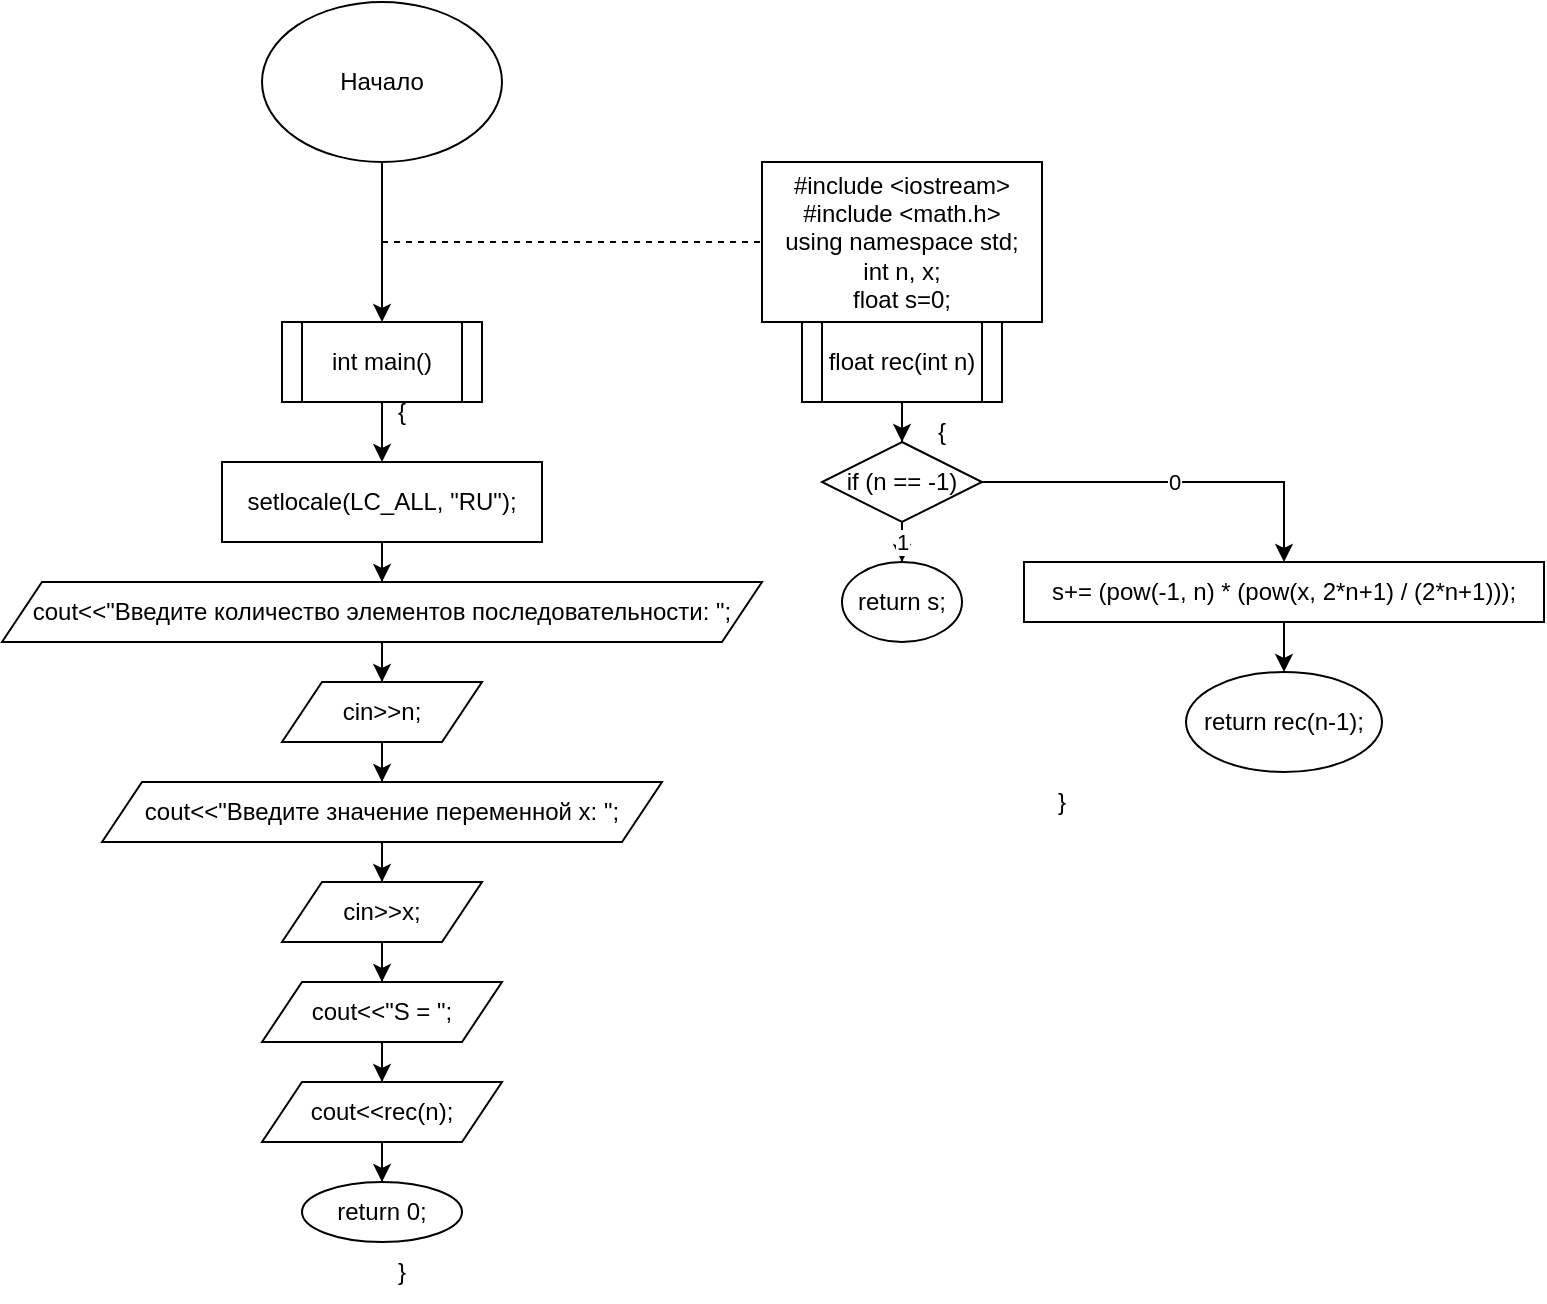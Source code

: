 <mxfile version="25.0.2">
  <diagram name="Страница — 1" id="POdGrVh0e5efW6Iy_eov">
    <mxGraphModel dx="1687" dy="993" grid="1" gridSize="10" guides="1" tooltips="1" connect="1" arrows="1" fold="1" page="1" pageScale="1" pageWidth="827" pageHeight="1169" math="0" shadow="0">
      <root>
        <mxCell id="0" />
        <mxCell id="1" parent="0" />
        <mxCell id="xMjmz0t1EhTli9OG3I_P-3" value="" style="edgeStyle=orthogonalEdgeStyle;rounded=0;orthogonalLoop=1;jettySize=auto;html=1;" parent="1" source="xMjmz0t1EhTli9OG3I_P-1" target="xMjmz0t1EhTli9OG3I_P-2" edge="1">
          <mxGeometry relative="1" as="geometry" />
        </mxCell>
        <mxCell id="xMjmz0t1EhTli9OG3I_P-1" value="Начало" style="ellipse;whiteSpace=wrap;html=1;" parent="1" vertex="1">
          <mxGeometry x="500" y="200" width="120" height="80" as="geometry" />
        </mxCell>
        <mxCell id="xMjmz0t1EhTli9OG3I_P-5" value="" style="edgeStyle=orthogonalEdgeStyle;rounded=0;orthogonalLoop=1;jettySize=auto;html=1;" parent="1" source="xMjmz0t1EhTli9OG3I_P-2" target="xMjmz0t1EhTli9OG3I_P-4" edge="1">
          <mxGeometry relative="1" as="geometry" />
        </mxCell>
        <mxCell id="xMjmz0t1EhTli9OG3I_P-2" value="int main()" style="shape=process;whiteSpace=wrap;html=1;backgroundOutline=1;" parent="1" vertex="1">
          <mxGeometry x="510" y="360" width="100" height="40" as="geometry" />
        </mxCell>
        <mxCell id="Z6lSKk-21ke0WZ5DOH2t-2" value="" style="edgeStyle=orthogonalEdgeStyle;rounded=0;orthogonalLoop=1;jettySize=auto;html=1;" edge="1" parent="1" source="xMjmz0t1EhTli9OG3I_P-4" target="Z6lSKk-21ke0WZ5DOH2t-1">
          <mxGeometry relative="1" as="geometry" />
        </mxCell>
        <mxCell id="xMjmz0t1EhTli9OG3I_P-4" value="setlocale(LC_ALL, &quot;RU&quot;);" style="whiteSpace=wrap;html=1;" parent="1" vertex="1">
          <mxGeometry x="480" y="430" width="160" height="40" as="geometry" />
        </mxCell>
        <mxCell id="xMjmz0t1EhTli9OG3I_P-10" value="" style="endArrow=none;dashed=1;html=1;rounded=0;entryX=0;entryY=0.5;entryDx=0;entryDy=0;" parent="1" target="xMjmz0t1EhTli9OG3I_P-14" edge="1">
          <mxGeometry width="50" height="50" relative="1" as="geometry">
            <mxPoint x="560" y="320" as="sourcePoint" />
            <mxPoint x="680" y="320" as="targetPoint" />
          </mxGeometry>
        </mxCell>
        <mxCell id="xMjmz0t1EhTli9OG3I_P-11" value="return 0;" style="ellipse;whiteSpace=wrap;html=1;" parent="1" vertex="1">
          <mxGeometry x="520" y="790" width="80" height="30" as="geometry" />
        </mxCell>
        <mxCell id="xMjmz0t1EhTli9OG3I_P-14" value="#include &amp;lt;iostream&amp;gt;&lt;div&gt;#include &amp;lt;math.h&amp;gt;&lt;/div&gt;&lt;div&gt;using namespace std;&lt;/div&gt;&lt;div&gt;int n, x;&lt;/div&gt;&lt;div&gt;float s=0;&lt;/div&gt;" style="whiteSpace=wrap;html=1;" parent="1" vertex="1">
          <mxGeometry x="750" y="280" width="140" height="80" as="geometry" />
        </mxCell>
        <mxCell id="Z6lSKk-21ke0WZ5DOH2t-21" value="" style="edgeStyle=orthogonalEdgeStyle;rounded=0;orthogonalLoop=1;jettySize=auto;html=1;" edge="1" parent="1" source="xMjmz0t1EhTli9OG3I_P-15" target="Z6lSKk-21ke0WZ5DOH2t-20">
          <mxGeometry relative="1" as="geometry" />
        </mxCell>
        <mxCell id="xMjmz0t1EhTli9OG3I_P-15" value="float rec(int n)" style="shape=process;whiteSpace=wrap;html=1;backgroundOutline=1;" parent="1" vertex="1">
          <mxGeometry x="770" y="360" width="100" height="40" as="geometry" />
        </mxCell>
        <mxCell id="Z6lSKk-21ke0WZ5DOH2t-7" value="" style="edgeStyle=orthogonalEdgeStyle;rounded=0;orthogonalLoop=1;jettySize=auto;html=1;" edge="1" parent="1" source="Z6lSKk-21ke0WZ5DOH2t-1" target="Z6lSKk-21ke0WZ5DOH2t-6">
          <mxGeometry relative="1" as="geometry" />
        </mxCell>
        <mxCell id="Z6lSKk-21ke0WZ5DOH2t-1" value="cout&amp;lt;&amp;lt;&quot;Введите количество элементов последовательности: &quot;;" style="shape=parallelogram;perimeter=parallelogramPerimeter;whiteSpace=wrap;html=1;fixedSize=1;" vertex="1" parent="1">
          <mxGeometry x="370" y="490" width="380" height="30" as="geometry" />
        </mxCell>
        <mxCell id="Z6lSKk-21ke0WZ5DOH2t-9" value="" style="edgeStyle=orthogonalEdgeStyle;rounded=0;orthogonalLoop=1;jettySize=auto;html=1;" edge="1" parent="1" source="Z6lSKk-21ke0WZ5DOH2t-6" target="Z6lSKk-21ke0WZ5DOH2t-8">
          <mxGeometry relative="1" as="geometry" />
        </mxCell>
        <mxCell id="Z6lSKk-21ke0WZ5DOH2t-6" value="cin&amp;gt;&amp;gt;n;" style="shape=parallelogram;perimeter=parallelogramPerimeter;whiteSpace=wrap;html=1;fixedSize=1;" vertex="1" parent="1">
          <mxGeometry x="510" y="540" width="100" height="30" as="geometry" />
        </mxCell>
        <mxCell id="Z6lSKk-21ke0WZ5DOH2t-11" value="" style="edgeStyle=orthogonalEdgeStyle;rounded=0;orthogonalLoop=1;jettySize=auto;html=1;" edge="1" parent="1" source="Z6lSKk-21ke0WZ5DOH2t-8" target="Z6lSKk-21ke0WZ5DOH2t-10">
          <mxGeometry relative="1" as="geometry" />
        </mxCell>
        <mxCell id="Z6lSKk-21ke0WZ5DOH2t-8" value="cout&amp;lt;&amp;lt;&quot;Введите значение переменной x: &quot;;" style="shape=parallelogram;perimeter=parallelogramPerimeter;whiteSpace=wrap;html=1;fixedSize=1;" vertex="1" parent="1">
          <mxGeometry x="420" y="590" width="280" height="30" as="geometry" />
        </mxCell>
        <mxCell id="Z6lSKk-21ke0WZ5DOH2t-14" value="" style="edgeStyle=orthogonalEdgeStyle;rounded=0;orthogonalLoop=1;jettySize=auto;html=1;" edge="1" parent="1" source="Z6lSKk-21ke0WZ5DOH2t-10" target="Z6lSKk-21ke0WZ5DOH2t-13">
          <mxGeometry relative="1" as="geometry" />
        </mxCell>
        <mxCell id="Z6lSKk-21ke0WZ5DOH2t-10" value="cin&amp;gt;&amp;gt;x;" style="shape=parallelogram;perimeter=parallelogramPerimeter;whiteSpace=wrap;html=1;fixedSize=1;" vertex="1" parent="1">
          <mxGeometry x="510" y="640" width="100" height="30" as="geometry" />
        </mxCell>
        <mxCell id="Z6lSKk-21ke0WZ5DOH2t-18" value="" style="edgeStyle=orthogonalEdgeStyle;rounded=0;orthogonalLoop=1;jettySize=auto;html=1;" edge="1" parent="1" source="Z6lSKk-21ke0WZ5DOH2t-13" target="Z6lSKk-21ke0WZ5DOH2t-17">
          <mxGeometry relative="1" as="geometry" />
        </mxCell>
        <mxCell id="Z6lSKk-21ke0WZ5DOH2t-13" value="cout&amp;lt;&amp;lt;&quot;S = &quot;;" style="shape=parallelogram;perimeter=parallelogramPerimeter;whiteSpace=wrap;html=1;fixedSize=1;" vertex="1" parent="1">
          <mxGeometry x="500" y="690" width="120" height="30" as="geometry" />
        </mxCell>
        <mxCell id="Z6lSKk-21ke0WZ5DOH2t-19" style="edgeStyle=orthogonalEdgeStyle;rounded=0;orthogonalLoop=1;jettySize=auto;html=1;entryX=0.5;entryY=0;entryDx=0;entryDy=0;" edge="1" parent="1" source="Z6lSKk-21ke0WZ5DOH2t-17" target="xMjmz0t1EhTli9OG3I_P-11">
          <mxGeometry relative="1" as="geometry" />
        </mxCell>
        <mxCell id="Z6lSKk-21ke0WZ5DOH2t-17" value="cout&amp;lt;&amp;lt;rec(n);" style="shape=parallelogram;perimeter=parallelogramPerimeter;whiteSpace=wrap;html=1;fixedSize=1;" vertex="1" parent="1">
          <mxGeometry x="500" y="740" width="120" height="30" as="geometry" />
        </mxCell>
        <mxCell id="Z6lSKk-21ke0WZ5DOH2t-23" value="1" style="edgeStyle=orthogonalEdgeStyle;rounded=0;orthogonalLoop=1;jettySize=auto;html=1;" edge="1" parent="1" source="Z6lSKk-21ke0WZ5DOH2t-20" target="Z6lSKk-21ke0WZ5DOH2t-22">
          <mxGeometry relative="1" as="geometry" />
        </mxCell>
        <mxCell id="Z6lSKk-21ke0WZ5DOH2t-25" value="0" style="edgeStyle=orthogonalEdgeStyle;rounded=0;orthogonalLoop=1;jettySize=auto;html=1;" edge="1" parent="1" source="Z6lSKk-21ke0WZ5DOH2t-20" target="Z6lSKk-21ke0WZ5DOH2t-24">
          <mxGeometry relative="1" as="geometry" />
        </mxCell>
        <mxCell id="Z6lSKk-21ke0WZ5DOH2t-20" value="if (n == -1)" style="rhombus;whiteSpace=wrap;html=1;" vertex="1" parent="1">
          <mxGeometry x="780" y="420" width="80" height="40" as="geometry" />
        </mxCell>
        <mxCell id="Z6lSKk-21ke0WZ5DOH2t-22" value="return s;" style="ellipse;whiteSpace=wrap;html=1;" vertex="1" parent="1">
          <mxGeometry x="790" y="480" width="60" height="40" as="geometry" />
        </mxCell>
        <mxCell id="Z6lSKk-21ke0WZ5DOH2t-27" value="" style="edgeStyle=orthogonalEdgeStyle;rounded=0;orthogonalLoop=1;jettySize=auto;html=1;" edge="1" parent="1" source="Z6lSKk-21ke0WZ5DOH2t-24" target="Z6lSKk-21ke0WZ5DOH2t-26">
          <mxGeometry relative="1" as="geometry" />
        </mxCell>
        <mxCell id="Z6lSKk-21ke0WZ5DOH2t-24" value="s+= (pow(-1, n) * (pow(x, 2*n+1) / (2*n+1)));" style="whiteSpace=wrap;html=1;" vertex="1" parent="1">
          <mxGeometry x="881" y="480" width="260" height="30" as="geometry" />
        </mxCell>
        <mxCell id="Z6lSKk-21ke0WZ5DOH2t-26" value="return rec(n-1);" style="ellipse;whiteSpace=wrap;html=1;" vertex="1" parent="1">
          <mxGeometry x="962" y="535" width="98" height="50" as="geometry" />
        </mxCell>
        <mxCell id="Z6lSKk-21ke0WZ5DOH2t-28" value="{" style="text;html=1;align=center;verticalAlign=middle;whiteSpace=wrap;rounded=0;" vertex="1" parent="1">
          <mxGeometry x="540" y="390" width="60" height="30" as="geometry" />
        </mxCell>
        <mxCell id="Z6lSKk-21ke0WZ5DOH2t-29" value="{" style="text;html=1;align=center;verticalAlign=middle;whiteSpace=wrap;rounded=0;" vertex="1" parent="1">
          <mxGeometry x="810" y="400" width="60" height="30" as="geometry" />
        </mxCell>
        <mxCell id="Z6lSKk-21ke0WZ5DOH2t-30" value="}" style="text;html=1;align=center;verticalAlign=middle;whiteSpace=wrap;rounded=0;" vertex="1" parent="1">
          <mxGeometry x="870" y="585" width="60" height="30" as="geometry" />
        </mxCell>
        <mxCell id="Z6lSKk-21ke0WZ5DOH2t-31" value="}" style="text;html=1;align=center;verticalAlign=middle;whiteSpace=wrap;rounded=0;" vertex="1" parent="1">
          <mxGeometry x="540" y="820" width="60" height="30" as="geometry" />
        </mxCell>
      </root>
    </mxGraphModel>
  </diagram>
</mxfile>
